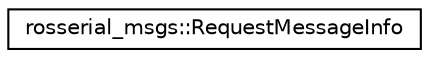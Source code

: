 digraph "Graphical Class Hierarchy"
{
  edge [fontname="Helvetica",fontsize="10",labelfontname="Helvetica",labelfontsize="10"];
  node [fontname="Helvetica",fontsize="10",shape=record];
  rankdir="LR";
  Node1 [label="rosserial_msgs::RequestMessageInfo",height=0.2,width=0.4,color="black", fillcolor="white", style="filled",URL="$classrosserial__msgs_1_1_request_message_info.html"];
}
